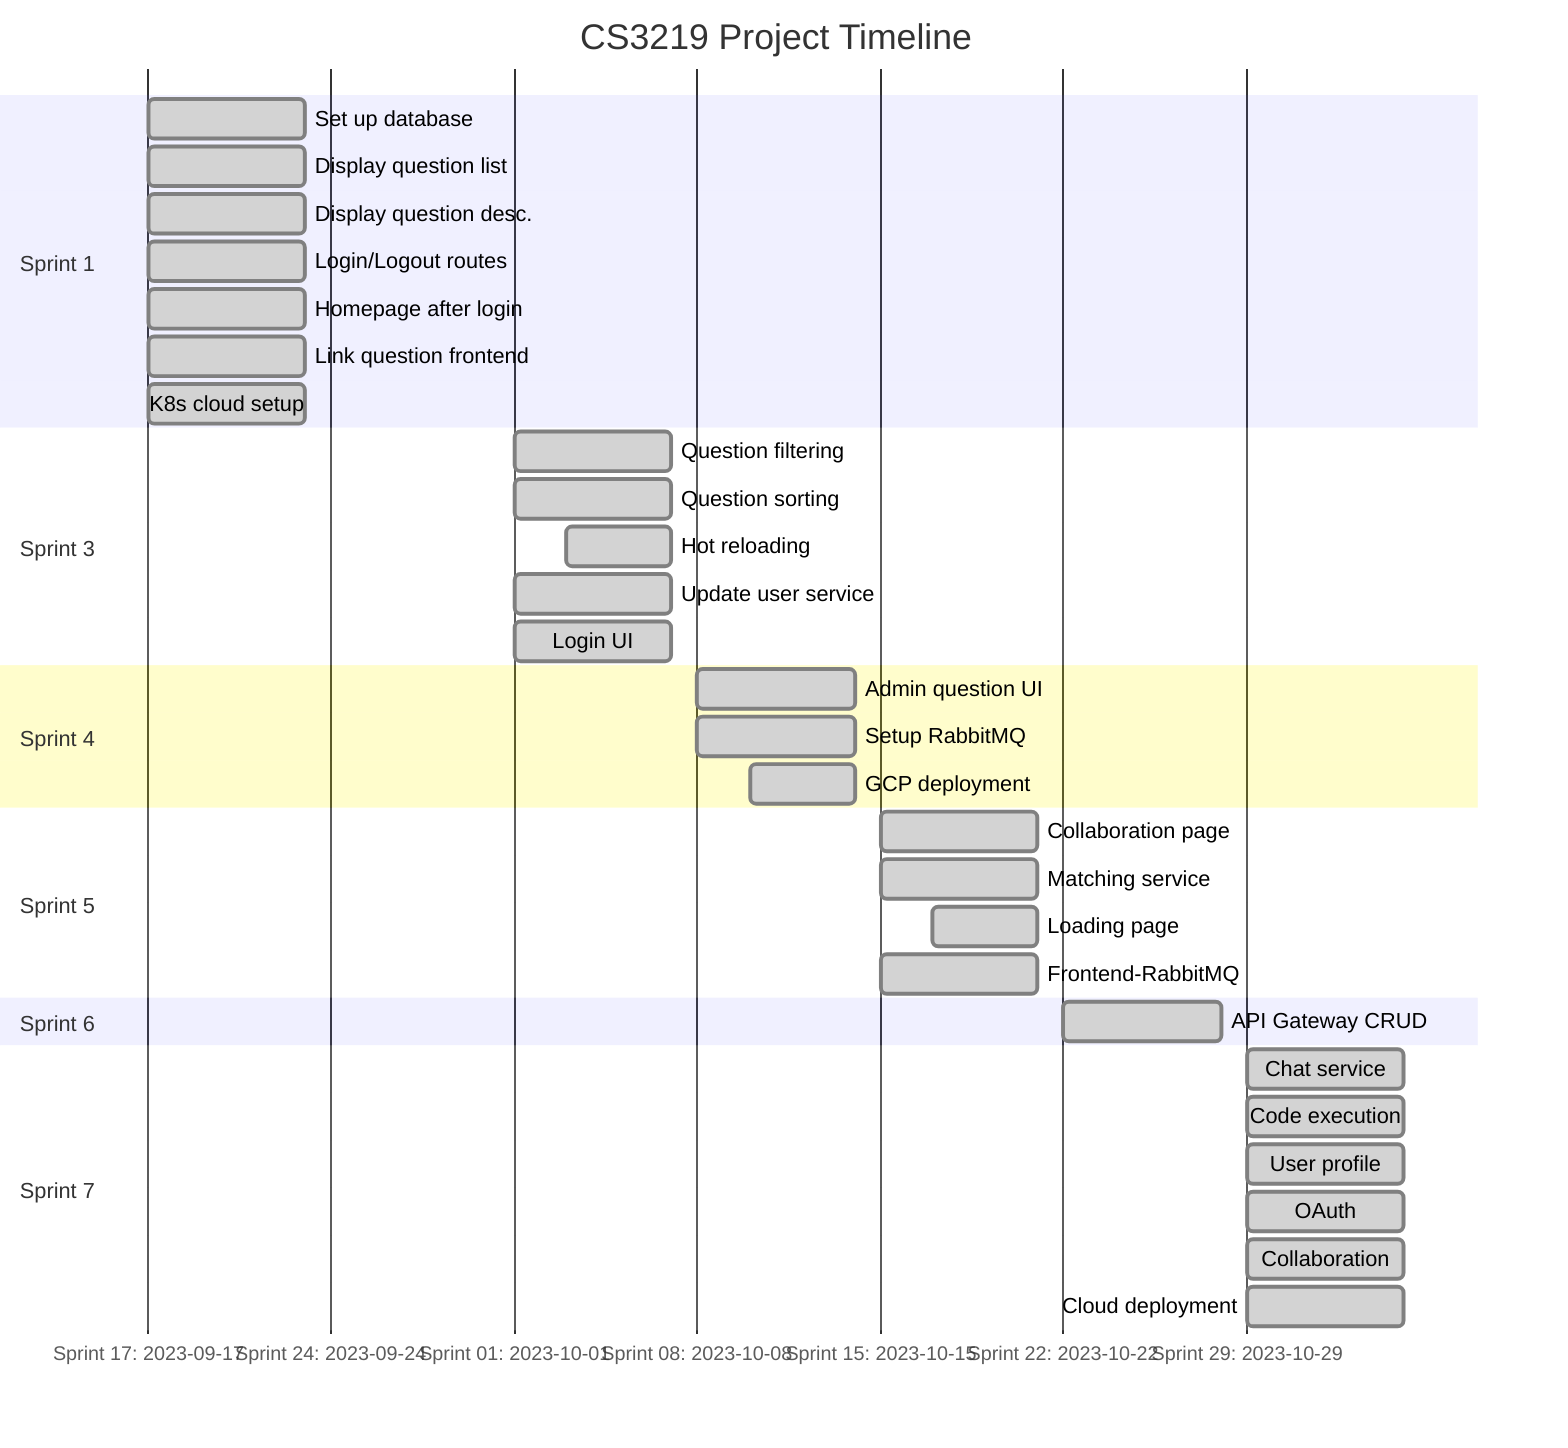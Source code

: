 gantt
    dateFormat  YYYY-MM-DD
    title CS3219 Project Timeline
    axisFormat Sprint %d: %Y-%m-%d
    
    section Sprint 1
    Set up database                :done, s1t1, 2023-09-17, 2023-09-23
    Display question list          :done, s1t2, 2023-09-17, 2023-09-23
    Display question desc.         :done, s1t3, 2023-09-17, 2023-09-23
    Login/Logout routes            :done, s1t4, 2023-09-17, 2023-09-23
    Homepage after login           :done, s1t5, 2023-09-17, 2023-09-23
    Link question frontend         :done, s1t6, 2023-09-17, 2023-09-23
    K8s cloud setup                :done, s1t7, 2023-09-17, 2023-09-23

    section Sprint 3
    Question filtering           :done, s3t1, 2023-10-01, 2023-10-07
    Question sorting            :done, s3t2, 2023-10-01, 2023-10-07
    Hot reloading              :done, s3t3, 2023-10-03, 2023-10-07
    Update user service        :done, s3t4, 2023-10-01, 2023-10-07
    Login UI                   :done, s3t5, 2023-10-01, 2023-10-07

    section Sprint 4
    Admin question UI          :done, s4t1, 2023-10-08, 2023-10-14
    Setup RabbitMQ            :done, s4t2, 2023-10-08, 2023-10-14
    GCP deployment            :done, s4t3, 2023-10-10, 2023-10-14

    section Sprint 5
    Collaboration page        :done, s5t1, 2023-10-15, 2023-10-21
    Matching service          :done, s5t2, 2023-10-15, 2023-10-21
    Loading page             :done, s5t3, 2023-10-17, 2023-10-21
    Frontend-RabbitMQ        :done, s5t4, 2023-10-15, 2023-10-21

    section Sprint 6
    API Gateway CRUD         :done, s6t1, 2023-10-22, 2023-10-28

    section Sprint 7
    Chat service            :done, s7t1, 2023-10-29, 2023-11-04
    Code execution         :done, s7t2, 2023-10-29, 2023-11-04
    User profile          :done, s7t3, 2023-10-29, 2023-11-04
    OAuth                 :done, s7t4, 2023-10-29, 2023-11-04
    Collaboration        :done, s7t5, 2023-10-29, 2023-11-04
    Cloud deployment     :done, s7t6, 2023-10-29, 2023-11-04